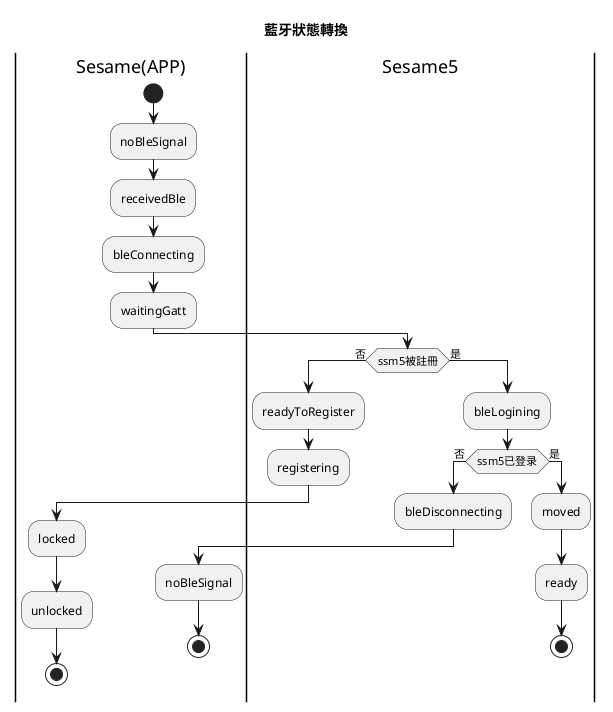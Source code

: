 @startuml
title 藍牙狀態轉換

|Sesame(APP)|
start 
:noBleSignal;
:receivedBle;
:bleConnecting;
:waitingGatt;

|Sesame5|
if(ssm5被註冊) then (否)
  :readyToRegister;
  :registering;
  
  |Sesame(APP)|
  :locked;
  :unlocked;
  stop
else (是)
  |Sesame5|
  :bleLogining;
	
	if(ssm5已登录) then (否)
	:bleDisconnecting;
  |Sesame(APP)|

	:noBleSignal;
stop
	else (是)
	|Sesame5|
	  :moved;
		:ready;

  stop
endif

@enduml